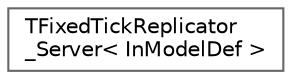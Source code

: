 digraph "Graphical Class Hierarchy"
{
 // INTERACTIVE_SVG=YES
 // LATEX_PDF_SIZE
  bgcolor="transparent";
  edge [fontname=Helvetica,fontsize=10,labelfontname=Helvetica,labelfontsize=10];
  node [fontname=Helvetica,fontsize=10,shape=box,height=0.2,width=0.4];
  rankdir="LR";
  Node0 [id="Node000000",label="TFixedTickReplicator\l_Server\< InModelDef \>",height=0.2,width=0.4,color="grey40", fillcolor="white", style="filled",URL="$db/d1c/classTFixedTickReplicator__Server.html",tooltip=" "];
}
